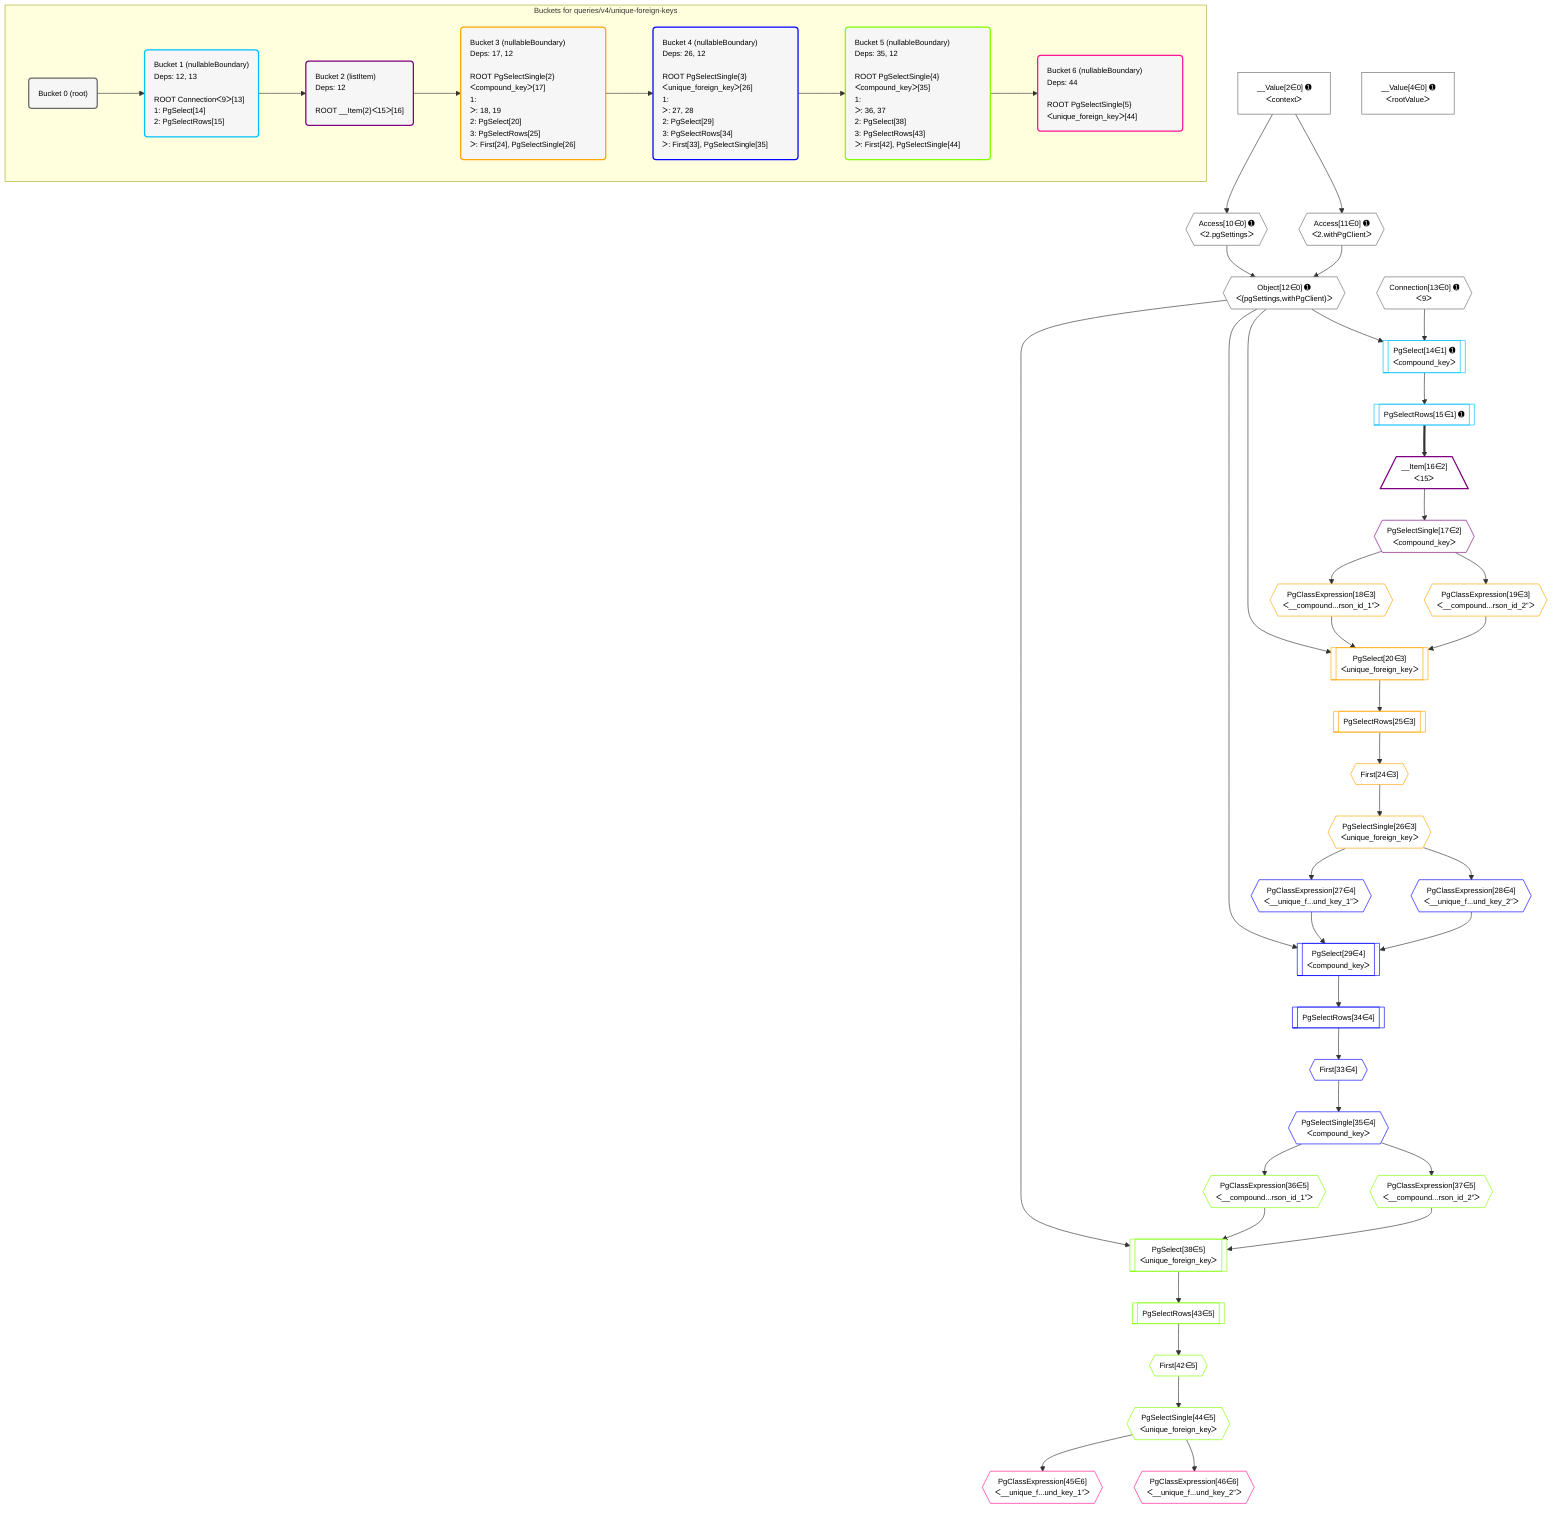 %%{init: {'themeVariables': { 'fontSize': '12px'}}}%%
graph TD
    classDef path fill:#eee,stroke:#000,color:#000
    classDef plan fill:#fff,stroke-width:1px,color:#000
    classDef itemplan fill:#fff,stroke-width:2px,color:#000
    classDef unbatchedplan fill:#dff,stroke-width:1px,color:#000
    classDef sideeffectplan fill:#fcc,stroke-width:2px,color:#000
    classDef bucket fill:#f6f6f6,color:#000,stroke-width:2px,text-align:left


    %% plan dependencies
    Object12{{"Object[12∈0] ➊<br />ᐸ{pgSettings,withPgClient}ᐳ"}}:::plan
    Access10{{"Access[10∈0] ➊<br />ᐸ2.pgSettingsᐳ"}}:::plan
    Access11{{"Access[11∈0] ➊<br />ᐸ2.withPgClientᐳ"}}:::plan
    Access10 & Access11 --> Object12
    __Value2["__Value[2∈0] ➊<br />ᐸcontextᐳ"]:::plan
    __Value2 --> Access10
    __Value2 --> Access11
    __Value4["__Value[4∈0] ➊<br />ᐸrootValueᐳ"]:::plan
    Connection13{{"Connection[13∈0] ➊<br />ᐸ9ᐳ"}}:::plan
    PgSelect14[["PgSelect[14∈1] ➊<br />ᐸcompound_keyᐳ"]]:::plan
    Object12 & Connection13 --> PgSelect14
    PgSelectRows15[["PgSelectRows[15∈1] ➊"]]:::plan
    PgSelect14 --> PgSelectRows15
    __Item16[/"__Item[16∈2]<br />ᐸ15ᐳ"\]:::itemplan
    PgSelectRows15 ==> __Item16
    PgSelectSingle17{{"PgSelectSingle[17∈2]<br />ᐸcompound_keyᐳ"}}:::plan
    __Item16 --> PgSelectSingle17
    PgSelect20[["PgSelect[20∈3]<br />ᐸunique_foreign_keyᐳ"]]:::plan
    PgClassExpression18{{"PgClassExpression[18∈3]<br />ᐸ__compound...rson_id_1”ᐳ"}}:::plan
    PgClassExpression19{{"PgClassExpression[19∈3]<br />ᐸ__compound...rson_id_2”ᐳ"}}:::plan
    Object12 & PgClassExpression18 & PgClassExpression19 --> PgSelect20
    PgSelectSingle17 --> PgClassExpression18
    PgSelectSingle17 --> PgClassExpression19
    First24{{"First[24∈3]"}}:::plan
    PgSelectRows25[["PgSelectRows[25∈3]"]]:::plan
    PgSelectRows25 --> First24
    PgSelect20 --> PgSelectRows25
    PgSelectSingle26{{"PgSelectSingle[26∈3]<br />ᐸunique_foreign_keyᐳ"}}:::plan
    First24 --> PgSelectSingle26
    PgSelect29[["PgSelect[29∈4]<br />ᐸcompound_keyᐳ"]]:::plan
    PgClassExpression27{{"PgClassExpression[27∈4]<br />ᐸ__unique_f...und_key_1”ᐳ"}}:::plan
    PgClassExpression28{{"PgClassExpression[28∈4]<br />ᐸ__unique_f...und_key_2”ᐳ"}}:::plan
    Object12 & PgClassExpression27 & PgClassExpression28 --> PgSelect29
    PgSelectSingle26 --> PgClassExpression27
    PgSelectSingle26 --> PgClassExpression28
    First33{{"First[33∈4]"}}:::plan
    PgSelectRows34[["PgSelectRows[34∈4]"]]:::plan
    PgSelectRows34 --> First33
    PgSelect29 --> PgSelectRows34
    PgSelectSingle35{{"PgSelectSingle[35∈4]<br />ᐸcompound_keyᐳ"}}:::plan
    First33 --> PgSelectSingle35
    PgSelect38[["PgSelect[38∈5]<br />ᐸunique_foreign_keyᐳ"]]:::plan
    PgClassExpression36{{"PgClassExpression[36∈5]<br />ᐸ__compound...rson_id_1”ᐳ"}}:::plan
    PgClassExpression37{{"PgClassExpression[37∈5]<br />ᐸ__compound...rson_id_2”ᐳ"}}:::plan
    Object12 & PgClassExpression36 & PgClassExpression37 --> PgSelect38
    PgSelectSingle35 --> PgClassExpression36
    PgSelectSingle35 --> PgClassExpression37
    First42{{"First[42∈5]"}}:::plan
    PgSelectRows43[["PgSelectRows[43∈5]"]]:::plan
    PgSelectRows43 --> First42
    PgSelect38 --> PgSelectRows43
    PgSelectSingle44{{"PgSelectSingle[44∈5]<br />ᐸunique_foreign_keyᐳ"}}:::plan
    First42 --> PgSelectSingle44
    PgClassExpression45{{"PgClassExpression[45∈6]<br />ᐸ__unique_f...und_key_1”ᐳ"}}:::plan
    PgSelectSingle44 --> PgClassExpression45
    PgClassExpression46{{"PgClassExpression[46∈6]<br />ᐸ__unique_f...und_key_2”ᐳ"}}:::plan
    PgSelectSingle44 --> PgClassExpression46

    %% define steps

    subgraph "Buckets for queries/v4/unique-foreign-keys"
    Bucket0("Bucket 0 (root)"):::bucket
    classDef bucket0 stroke:#696969
    class Bucket0,__Value2,__Value4,Access10,Access11,Object12,Connection13 bucket0
    Bucket1("Bucket 1 (nullableBoundary)<br />Deps: 12, 13<br /><br />ROOT Connectionᐸ9ᐳ[13]<br />1: PgSelect[14]<br />2: PgSelectRows[15]"):::bucket
    classDef bucket1 stroke:#00bfff
    class Bucket1,PgSelect14,PgSelectRows15 bucket1
    Bucket2("Bucket 2 (listItem)<br />Deps: 12<br /><br />ROOT __Item{2}ᐸ15ᐳ[16]"):::bucket
    classDef bucket2 stroke:#7f007f
    class Bucket2,__Item16,PgSelectSingle17 bucket2
    Bucket3("Bucket 3 (nullableBoundary)<br />Deps: 17, 12<br /><br />ROOT PgSelectSingle{2}ᐸcompound_keyᐳ[17]<br />1: <br />ᐳ: 18, 19<br />2: PgSelect[20]<br />3: PgSelectRows[25]<br />ᐳ: First[24], PgSelectSingle[26]"):::bucket
    classDef bucket3 stroke:#ffa500
    class Bucket3,PgClassExpression18,PgClassExpression19,PgSelect20,First24,PgSelectRows25,PgSelectSingle26 bucket3
    Bucket4("Bucket 4 (nullableBoundary)<br />Deps: 26, 12<br /><br />ROOT PgSelectSingle{3}ᐸunique_foreign_keyᐳ[26]<br />1: <br />ᐳ: 27, 28<br />2: PgSelect[29]<br />3: PgSelectRows[34]<br />ᐳ: First[33], PgSelectSingle[35]"):::bucket
    classDef bucket4 stroke:#0000ff
    class Bucket4,PgClassExpression27,PgClassExpression28,PgSelect29,First33,PgSelectRows34,PgSelectSingle35 bucket4
    Bucket5("Bucket 5 (nullableBoundary)<br />Deps: 35, 12<br /><br />ROOT PgSelectSingle{4}ᐸcompound_keyᐳ[35]<br />1: <br />ᐳ: 36, 37<br />2: PgSelect[38]<br />3: PgSelectRows[43]<br />ᐳ: First[42], PgSelectSingle[44]"):::bucket
    classDef bucket5 stroke:#7fff00
    class Bucket5,PgClassExpression36,PgClassExpression37,PgSelect38,First42,PgSelectRows43,PgSelectSingle44 bucket5
    Bucket6("Bucket 6 (nullableBoundary)<br />Deps: 44<br /><br />ROOT PgSelectSingle{5}ᐸunique_foreign_keyᐳ[44]"):::bucket
    classDef bucket6 stroke:#ff1493
    class Bucket6,PgClassExpression45,PgClassExpression46 bucket6
    Bucket0 --> Bucket1
    Bucket1 --> Bucket2
    Bucket2 --> Bucket3
    Bucket3 --> Bucket4
    Bucket4 --> Bucket5
    Bucket5 --> Bucket6
    end